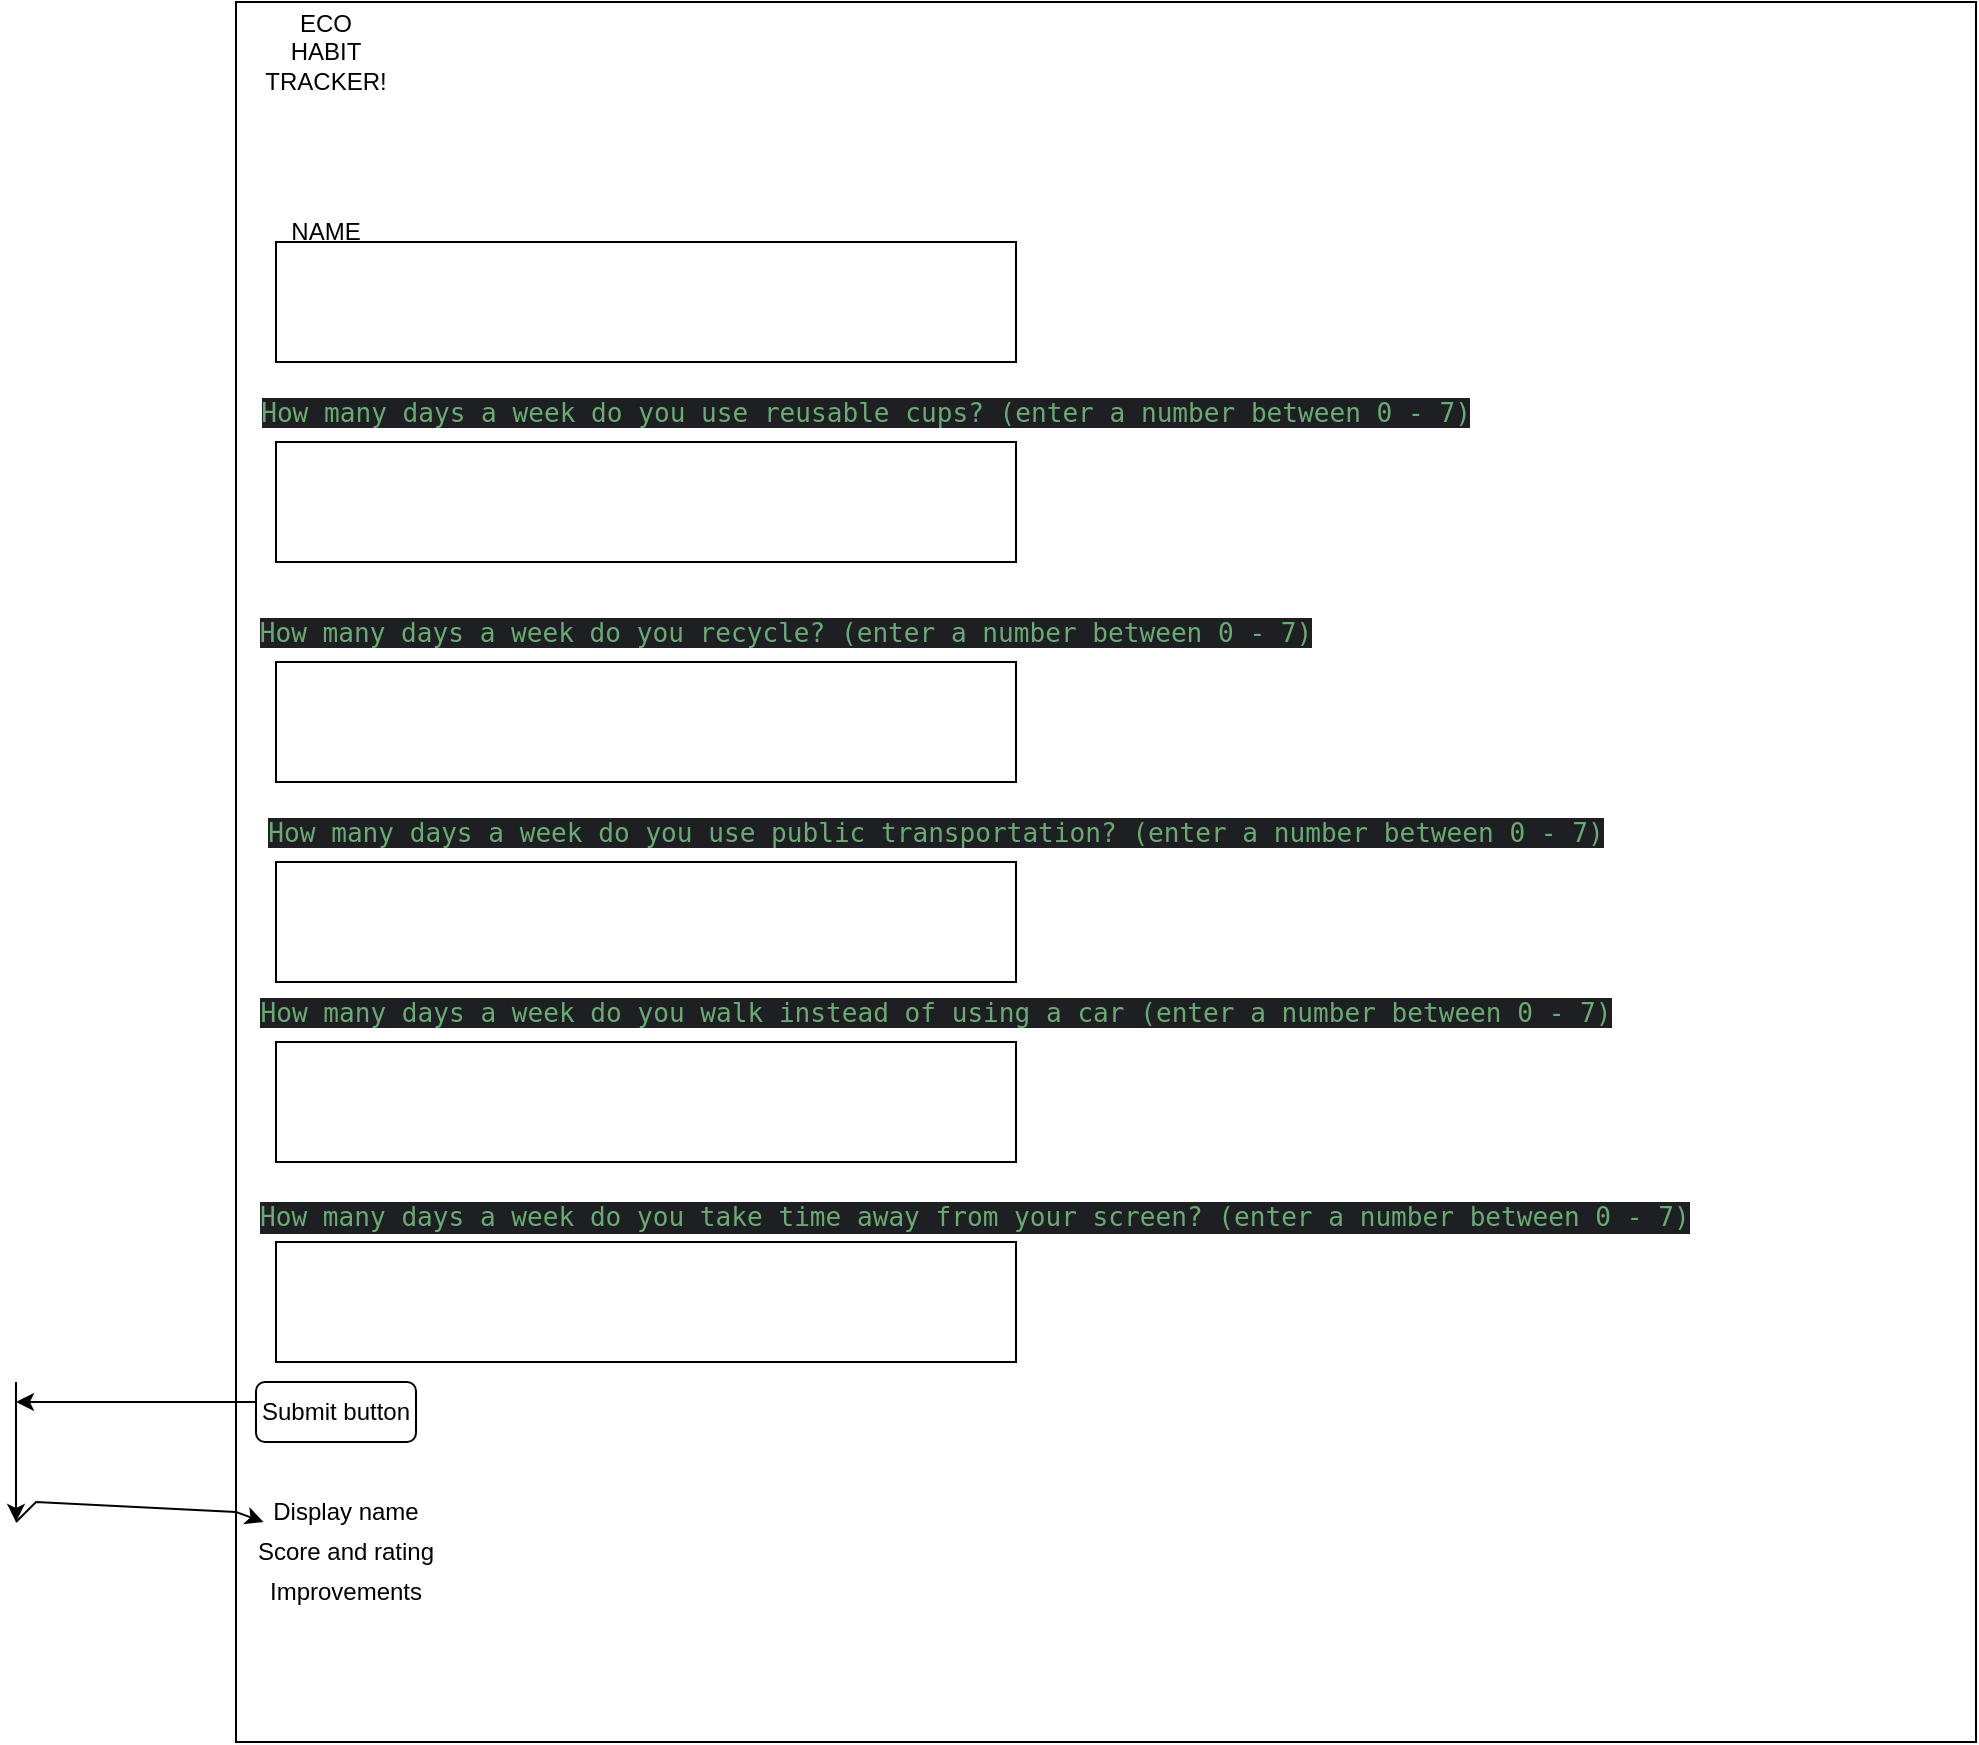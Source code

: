 <mxfile version="24.5.3" type="device">
  <diagram name="Page-1" id="XtsB5G7eF5gW3wdEnE30">
    <mxGraphModel dx="2261" dy="2013" grid="1" gridSize="10" guides="1" tooltips="1" connect="1" arrows="1" fold="1" page="1" pageScale="1" pageWidth="827" pageHeight="1169" math="0" shadow="0">
      <root>
        <mxCell id="0" />
        <mxCell id="1" parent="0" />
        <mxCell id="_7S4Zgis2QrUMD5y6pF2-1" value="" style="whiteSpace=wrap;html=1;aspect=fixed;fontStyle=1" parent="1" vertex="1">
          <mxGeometry x="-240" y="-30" width="870" height="870" as="geometry" />
        </mxCell>
        <mxCell id="_7S4Zgis2QrUMD5y6pF2-2" value="NAME" style="text;html=1;align=center;verticalAlign=middle;whiteSpace=wrap;rounded=0;" parent="1" vertex="1">
          <mxGeometry x="-330" y="70" width="270" height="30" as="geometry" />
        </mxCell>
        <mxCell id="_7S4Zgis2QrUMD5y6pF2-3" value="&lt;div style=&quot;background-color:#1e1f22;color:#bcbec4&quot;&gt;&lt;pre style=&quot;font-family:&#39;JetBrains Mono&#39;,monospace;font-size:9.8pt;&quot;&gt;&lt;span style=&quot;color:#6aab73;&quot;&gt;How many days a week do you use reusable cups? (enter a number between 0 - 7)&lt;/span&gt;&lt;/pre&gt;&lt;/div&gt;" style="text;html=1;align=center;verticalAlign=middle;whiteSpace=wrap;rounded=0;" parent="1" vertex="1">
          <mxGeometry x="-50" y="160" width="250" height="30" as="geometry" />
        </mxCell>
        <mxCell id="_7S4Zgis2QrUMD5y6pF2-4" value="&lt;div style=&quot;background-color:#1e1f22;color:#bcbec4&quot;&gt;&lt;pre style=&quot;font-family:&#39;JetBrains Mono&#39;,monospace;font-size:9.8pt;&quot;&gt;&lt;span style=&quot;color:#6aab73;&quot;&gt;How many days a week do you recycle? (enter a number between 0 - 7)&lt;/span&gt;&lt;/pre&gt;&lt;/div&gt;" style="text;html=1;align=center;verticalAlign=middle;whiteSpace=wrap;rounded=0;" parent="1" vertex="1">
          <mxGeometry x="-120" y="270" width="310" height="30" as="geometry" />
        </mxCell>
        <mxCell id="_7S4Zgis2QrUMD5y6pF2-5" value="&lt;div style=&quot;background-color:#1e1f22;color:#bcbec4&quot;&gt;&lt;pre style=&quot;font-family:&#39;JetBrains Mono&#39;,monospace;font-size:9.8pt;&quot;&gt;&lt;span style=&quot;color:#6aab73;&quot;&gt;How many days a week do you use public transportation? (enter a number between 0 - 7)&lt;/span&gt;&lt;/pre&gt;&lt;/div&gt;" style="text;html=1;align=center;verticalAlign=middle;whiteSpace=wrap;rounded=0;" parent="1" vertex="1">
          <mxGeometry x="-50" y="370" width="320" height="30" as="geometry" />
        </mxCell>
        <mxCell id="_7S4Zgis2QrUMD5y6pF2-6" value="&lt;div style=&quot;background-color:#1e1f22;color:#bcbec4&quot;&gt;&lt;pre style=&quot;font-family:&#39;JetBrains Mono&#39;,monospace;font-size:9.8pt;&quot;&gt;&lt;span style=&quot;color:#6aab73;&quot;&gt;How many days a week do you walk instead of using a car (enter a number between 0 - 7)&lt;/span&gt;&lt;/pre&gt;&lt;/div&gt;" style="text;html=1;align=center;verticalAlign=middle;whiteSpace=wrap;rounded=0;" parent="1" vertex="1">
          <mxGeometry x="-45" y="460" width="310" height="30" as="geometry" />
        </mxCell>
        <mxCell id="_7S4Zgis2QrUMD5y6pF2-8" value="Display name" style="text;html=1;align=center;verticalAlign=middle;whiteSpace=wrap;rounded=0;" parent="1" vertex="1">
          <mxGeometry x="-310" y="710" width="250" height="30" as="geometry" />
        </mxCell>
        <mxCell id="_7S4Zgis2QrUMD5y6pF2-9" value="Score and rating" style="text;html=1;align=center;verticalAlign=middle;whiteSpace=wrap;rounded=0;" parent="1" vertex="1">
          <mxGeometry x="-310" y="730" width="250" height="30" as="geometry" />
        </mxCell>
        <mxCell id="_7S4Zgis2QrUMD5y6pF2-10" value="Improvements" style="text;html=1;align=center;verticalAlign=middle;whiteSpace=wrap;rounded=0;" parent="1" vertex="1">
          <mxGeometry x="-310" y="750" width="250" height="30" as="geometry" />
        </mxCell>
        <mxCell id="_7S4Zgis2QrUMD5y6pF2-11" value="Submit button" style="rounded=1;whiteSpace=wrap;html=1;" parent="1" vertex="1">
          <mxGeometry x="-230" y="660" width="80" height="30" as="geometry" />
        </mxCell>
        <mxCell id="bPlPeWvdgO4VvOXaGfPD-1" value="" style="rounded=0;whiteSpace=wrap;html=1;" vertex="1" parent="1">
          <mxGeometry x="-220" y="300" width="370" height="60" as="geometry" />
        </mxCell>
        <mxCell id="bPlPeWvdgO4VvOXaGfPD-2" value="" style="rounded=0;whiteSpace=wrap;html=1;" vertex="1" parent="1">
          <mxGeometry x="-220" y="400" width="370" height="60" as="geometry" />
        </mxCell>
        <mxCell id="bPlPeWvdgO4VvOXaGfPD-3" value="" style="rounded=0;whiteSpace=wrap;html=1;" vertex="1" parent="1">
          <mxGeometry x="-220" y="190" width="370" height="60" as="geometry" />
        </mxCell>
        <mxCell id="bPlPeWvdgO4VvOXaGfPD-4" value="" style="rounded=0;whiteSpace=wrap;html=1;" vertex="1" parent="1">
          <mxGeometry x="-220" y="90" width="370" height="60" as="geometry" />
        </mxCell>
        <mxCell id="bPlPeWvdgO4VvOXaGfPD-5" value="" style="rounded=0;whiteSpace=wrap;html=1;" vertex="1" parent="1">
          <mxGeometry x="-220" y="490" width="370" height="60" as="geometry" />
        </mxCell>
        <mxCell id="bPlPeWvdgO4VvOXaGfPD-6" value="" style="rounded=0;whiteSpace=wrap;html=1;" vertex="1" parent="1">
          <mxGeometry x="-220" y="590" width="370" height="60" as="geometry" />
        </mxCell>
        <mxCell id="bPlPeWvdgO4VvOXaGfPD-7" style="edgeStyle=orthogonalEdgeStyle;rounded=0;orthogonalLoop=1;jettySize=auto;html=1;exitX=0.5;exitY=1;exitDx=0;exitDy=0;" edge="1" parent="1" source="_7S4Zgis2QrUMD5y6pF2-5" target="_7S4Zgis2QrUMD5y6pF2-5">
          <mxGeometry relative="1" as="geometry" />
        </mxCell>
        <mxCell id="bPlPeWvdgO4VvOXaGfPD-8" style="edgeStyle=orthogonalEdgeStyle;rounded=0;orthogonalLoop=1;jettySize=auto;html=1;exitX=0.5;exitY=1;exitDx=0;exitDy=0;" edge="1" parent="1" source="_7S4Zgis2QrUMD5y6pF2-9" target="_7S4Zgis2QrUMD5y6pF2-9">
          <mxGeometry relative="1" as="geometry" />
        </mxCell>
        <mxCell id="bPlPeWvdgO4VvOXaGfPD-9" value="" style="endArrow=classic;html=1;rounded=0;" edge="1" parent="1">
          <mxGeometry width="50" height="50" relative="1" as="geometry">
            <mxPoint x="-230" y="670" as="sourcePoint" />
            <mxPoint x="-350" y="670" as="targetPoint" />
          </mxGeometry>
        </mxCell>
        <mxCell id="bPlPeWvdgO4VvOXaGfPD-10" value="" style="endArrow=classic;html=1;rounded=0;" edge="1" parent="1">
          <mxGeometry width="50" height="50" relative="1" as="geometry">
            <mxPoint x="-350" y="660" as="sourcePoint" />
            <mxPoint x="-350" y="730" as="targetPoint" />
          </mxGeometry>
        </mxCell>
        <mxCell id="bPlPeWvdgO4VvOXaGfPD-11" value="" style="endArrow=classic;html=1;rounded=0;" edge="1" parent="1" target="_7S4Zgis2QrUMD5y6pF2-9">
          <mxGeometry width="50" height="50" relative="1" as="geometry">
            <mxPoint x="-350" y="730" as="sourcePoint" />
            <mxPoint x="-300" y="680" as="targetPoint" />
            <Array as="points">
              <mxPoint x="-340" y="720" />
              <mxPoint x="-240" y="725" />
            </Array>
          </mxGeometry>
        </mxCell>
        <mxCell id="bPlPeWvdgO4VvOXaGfPD-12" value="&lt;div style=&quot;background-color:#1e1f22;color:#bcbec4&quot;&gt;&lt;pre style=&quot;font-family:&#39;JetBrains Mono&#39;,monospace;font-size:9.8pt;&quot;&gt;&lt;span style=&quot;color:#6aab73;&quot;&gt;How many days a week do you take time away from your screen? (enter a number between 0 - 7)&lt;/span&gt;&lt;/pre&gt;&lt;/div&gt;" style="text;whiteSpace=wrap;html=1;" vertex="1" parent="1">
          <mxGeometry x="-230" y="550" width="560" height="70" as="geometry" />
        </mxCell>
        <mxCell id="bPlPeWvdgO4VvOXaGfPD-13" value="ECO HABIT TRACKER!" style="text;html=1;align=center;verticalAlign=middle;whiteSpace=wrap;rounded=0;" vertex="1" parent="1">
          <mxGeometry x="-225" y="-20" width="60" height="30" as="geometry" />
        </mxCell>
      </root>
    </mxGraphModel>
  </diagram>
</mxfile>
